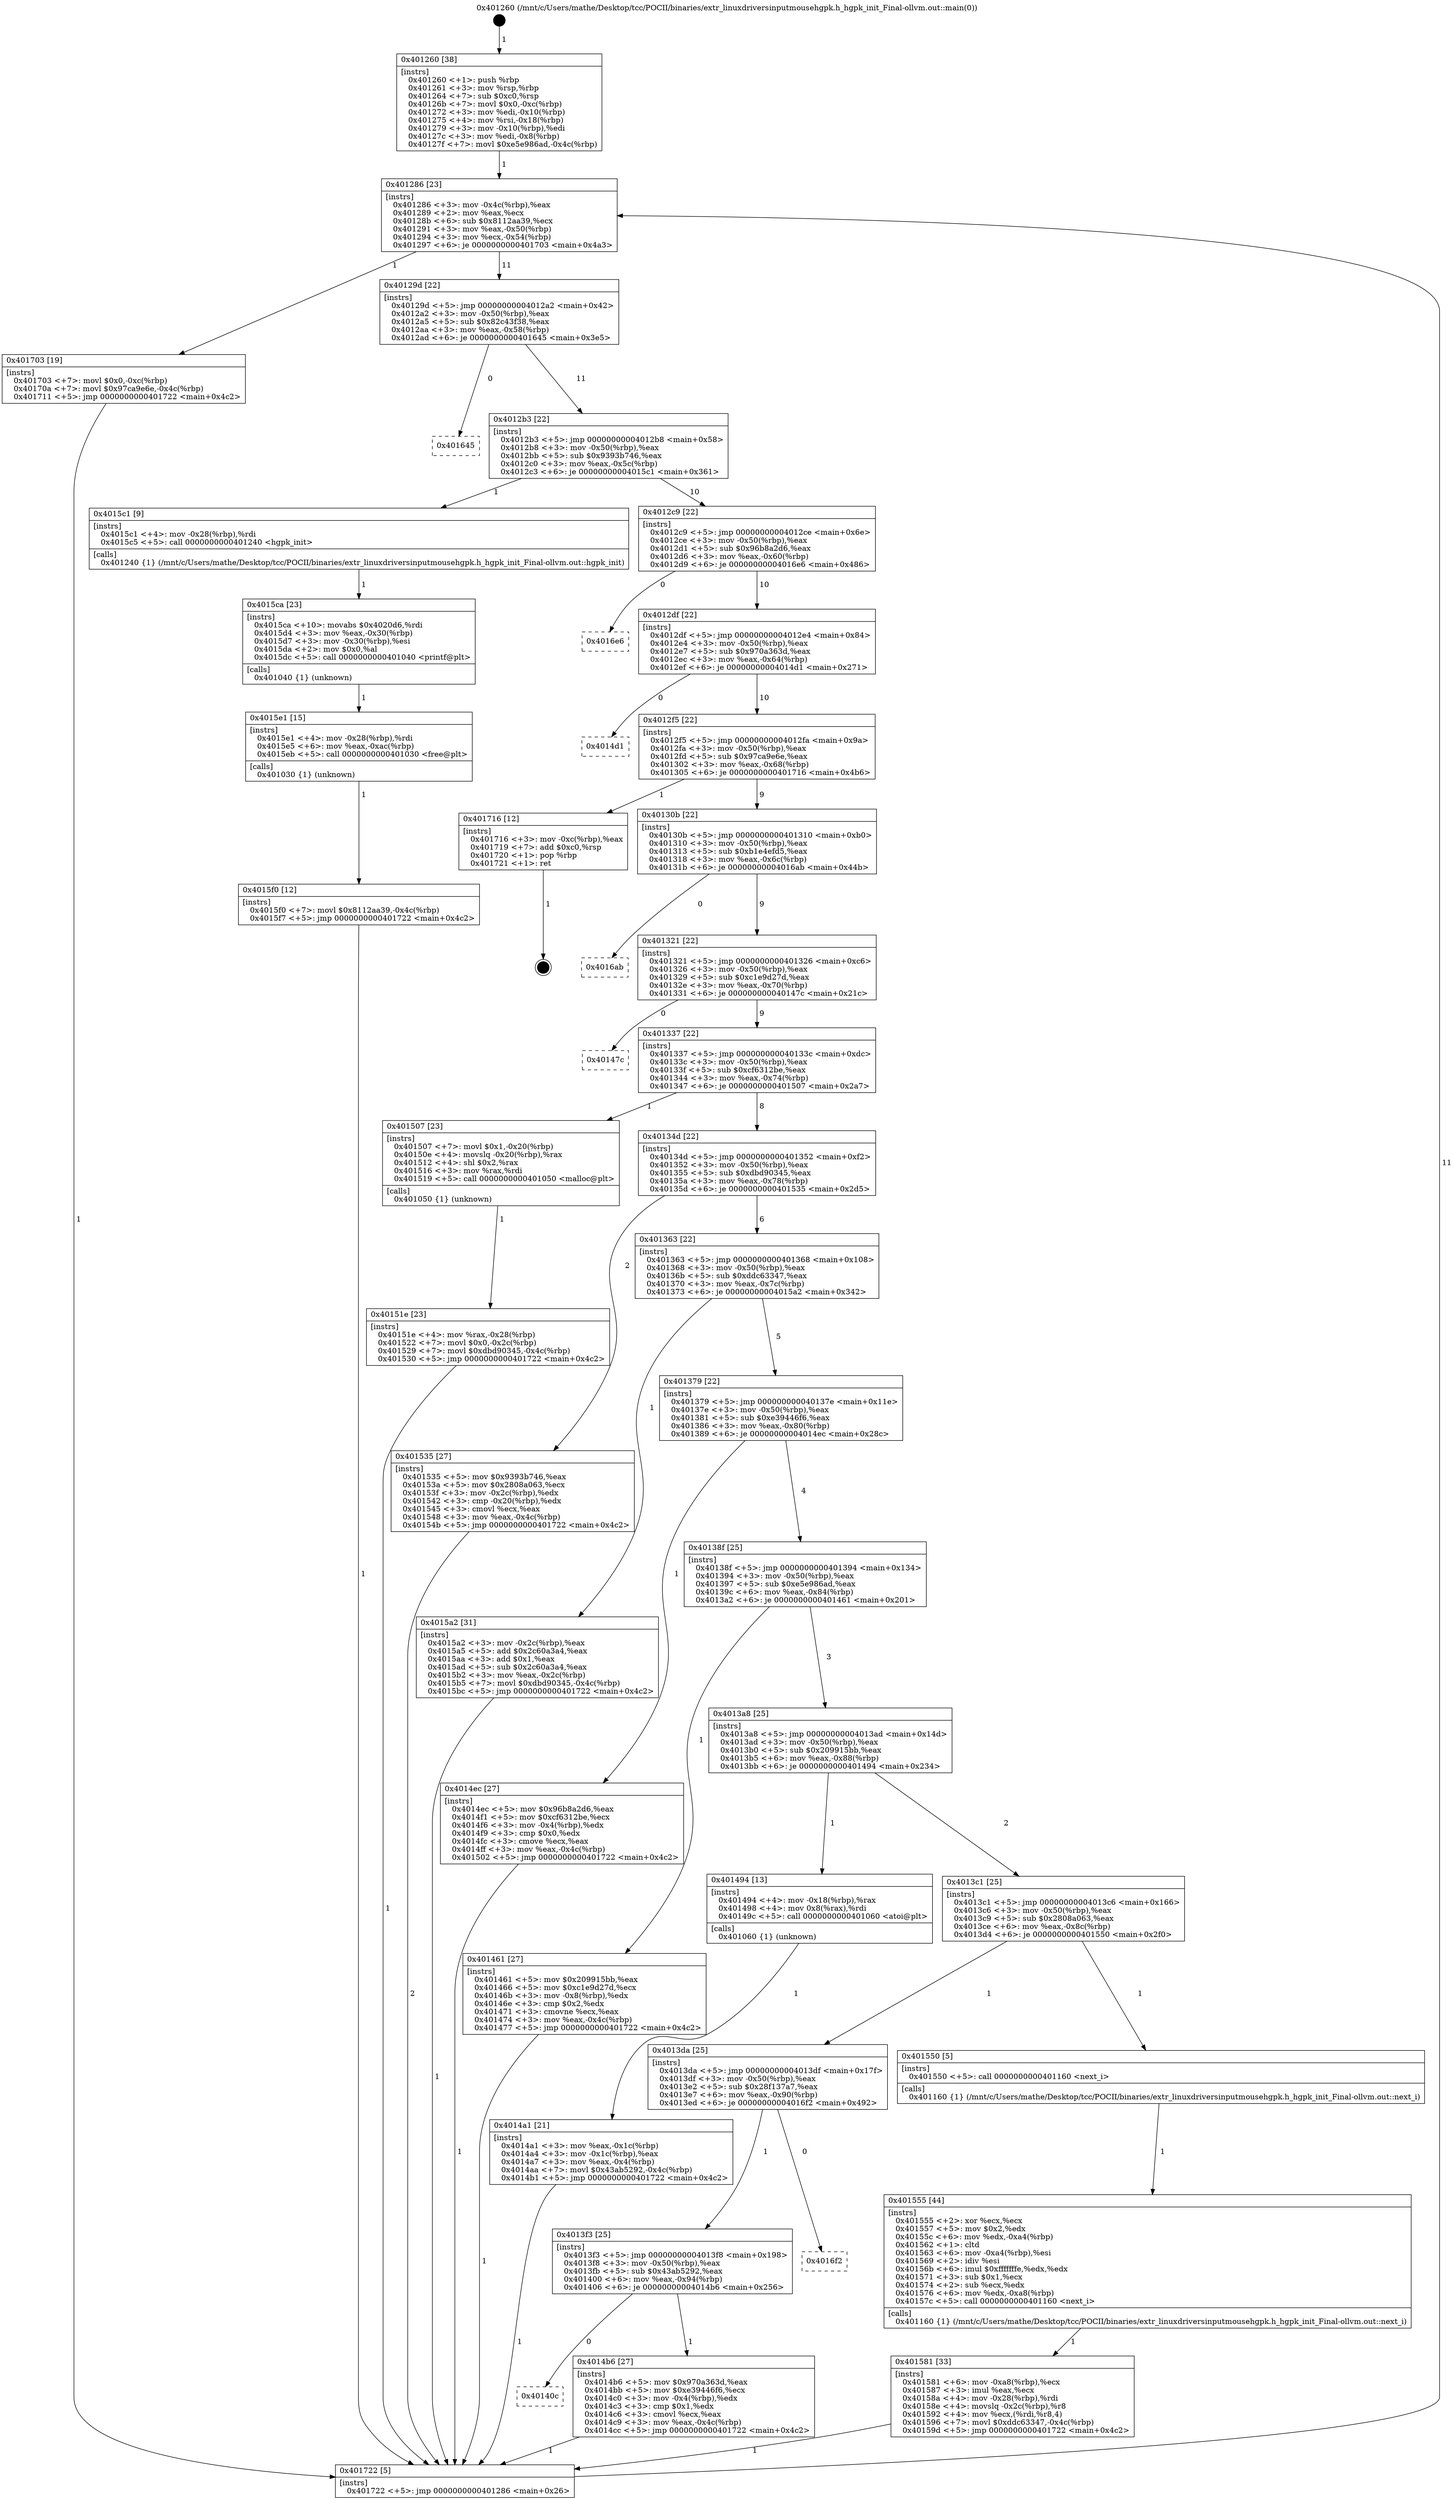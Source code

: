 digraph "0x401260" {
  label = "0x401260 (/mnt/c/Users/mathe/Desktop/tcc/POCII/binaries/extr_linuxdriversinputmousehgpk.h_hgpk_init_Final-ollvm.out::main(0))"
  labelloc = "t"
  node[shape=record]

  Entry [label="",width=0.3,height=0.3,shape=circle,fillcolor=black,style=filled]
  "0x401286" [label="{
     0x401286 [23]\l
     | [instrs]\l
     &nbsp;&nbsp;0x401286 \<+3\>: mov -0x4c(%rbp),%eax\l
     &nbsp;&nbsp;0x401289 \<+2\>: mov %eax,%ecx\l
     &nbsp;&nbsp;0x40128b \<+6\>: sub $0x8112aa39,%ecx\l
     &nbsp;&nbsp;0x401291 \<+3\>: mov %eax,-0x50(%rbp)\l
     &nbsp;&nbsp;0x401294 \<+3\>: mov %ecx,-0x54(%rbp)\l
     &nbsp;&nbsp;0x401297 \<+6\>: je 0000000000401703 \<main+0x4a3\>\l
  }"]
  "0x401703" [label="{
     0x401703 [19]\l
     | [instrs]\l
     &nbsp;&nbsp;0x401703 \<+7\>: movl $0x0,-0xc(%rbp)\l
     &nbsp;&nbsp;0x40170a \<+7\>: movl $0x97ca9e6e,-0x4c(%rbp)\l
     &nbsp;&nbsp;0x401711 \<+5\>: jmp 0000000000401722 \<main+0x4c2\>\l
  }"]
  "0x40129d" [label="{
     0x40129d [22]\l
     | [instrs]\l
     &nbsp;&nbsp;0x40129d \<+5\>: jmp 00000000004012a2 \<main+0x42\>\l
     &nbsp;&nbsp;0x4012a2 \<+3\>: mov -0x50(%rbp),%eax\l
     &nbsp;&nbsp;0x4012a5 \<+5\>: sub $0x82c43f38,%eax\l
     &nbsp;&nbsp;0x4012aa \<+3\>: mov %eax,-0x58(%rbp)\l
     &nbsp;&nbsp;0x4012ad \<+6\>: je 0000000000401645 \<main+0x3e5\>\l
  }"]
  Exit [label="",width=0.3,height=0.3,shape=circle,fillcolor=black,style=filled,peripheries=2]
  "0x401645" [label="{
     0x401645\l
  }", style=dashed]
  "0x4012b3" [label="{
     0x4012b3 [22]\l
     | [instrs]\l
     &nbsp;&nbsp;0x4012b3 \<+5\>: jmp 00000000004012b8 \<main+0x58\>\l
     &nbsp;&nbsp;0x4012b8 \<+3\>: mov -0x50(%rbp),%eax\l
     &nbsp;&nbsp;0x4012bb \<+5\>: sub $0x9393b746,%eax\l
     &nbsp;&nbsp;0x4012c0 \<+3\>: mov %eax,-0x5c(%rbp)\l
     &nbsp;&nbsp;0x4012c3 \<+6\>: je 00000000004015c1 \<main+0x361\>\l
  }"]
  "0x4015f0" [label="{
     0x4015f0 [12]\l
     | [instrs]\l
     &nbsp;&nbsp;0x4015f0 \<+7\>: movl $0x8112aa39,-0x4c(%rbp)\l
     &nbsp;&nbsp;0x4015f7 \<+5\>: jmp 0000000000401722 \<main+0x4c2\>\l
  }"]
  "0x4015c1" [label="{
     0x4015c1 [9]\l
     | [instrs]\l
     &nbsp;&nbsp;0x4015c1 \<+4\>: mov -0x28(%rbp),%rdi\l
     &nbsp;&nbsp;0x4015c5 \<+5\>: call 0000000000401240 \<hgpk_init\>\l
     | [calls]\l
     &nbsp;&nbsp;0x401240 \{1\} (/mnt/c/Users/mathe/Desktop/tcc/POCII/binaries/extr_linuxdriversinputmousehgpk.h_hgpk_init_Final-ollvm.out::hgpk_init)\l
  }"]
  "0x4012c9" [label="{
     0x4012c9 [22]\l
     | [instrs]\l
     &nbsp;&nbsp;0x4012c9 \<+5\>: jmp 00000000004012ce \<main+0x6e\>\l
     &nbsp;&nbsp;0x4012ce \<+3\>: mov -0x50(%rbp),%eax\l
     &nbsp;&nbsp;0x4012d1 \<+5\>: sub $0x96b8a2d6,%eax\l
     &nbsp;&nbsp;0x4012d6 \<+3\>: mov %eax,-0x60(%rbp)\l
     &nbsp;&nbsp;0x4012d9 \<+6\>: je 00000000004016e6 \<main+0x486\>\l
  }"]
  "0x4015e1" [label="{
     0x4015e1 [15]\l
     | [instrs]\l
     &nbsp;&nbsp;0x4015e1 \<+4\>: mov -0x28(%rbp),%rdi\l
     &nbsp;&nbsp;0x4015e5 \<+6\>: mov %eax,-0xac(%rbp)\l
     &nbsp;&nbsp;0x4015eb \<+5\>: call 0000000000401030 \<free@plt\>\l
     | [calls]\l
     &nbsp;&nbsp;0x401030 \{1\} (unknown)\l
  }"]
  "0x4016e6" [label="{
     0x4016e6\l
  }", style=dashed]
  "0x4012df" [label="{
     0x4012df [22]\l
     | [instrs]\l
     &nbsp;&nbsp;0x4012df \<+5\>: jmp 00000000004012e4 \<main+0x84\>\l
     &nbsp;&nbsp;0x4012e4 \<+3\>: mov -0x50(%rbp),%eax\l
     &nbsp;&nbsp;0x4012e7 \<+5\>: sub $0x970a363d,%eax\l
     &nbsp;&nbsp;0x4012ec \<+3\>: mov %eax,-0x64(%rbp)\l
     &nbsp;&nbsp;0x4012ef \<+6\>: je 00000000004014d1 \<main+0x271\>\l
  }"]
  "0x4015ca" [label="{
     0x4015ca [23]\l
     | [instrs]\l
     &nbsp;&nbsp;0x4015ca \<+10\>: movabs $0x4020d6,%rdi\l
     &nbsp;&nbsp;0x4015d4 \<+3\>: mov %eax,-0x30(%rbp)\l
     &nbsp;&nbsp;0x4015d7 \<+3\>: mov -0x30(%rbp),%esi\l
     &nbsp;&nbsp;0x4015da \<+2\>: mov $0x0,%al\l
     &nbsp;&nbsp;0x4015dc \<+5\>: call 0000000000401040 \<printf@plt\>\l
     | [calls]\l
     &nbsp;&nbsp;0x401040 \{1\} (unknown)\l
  }"]
  "0x4014d1" [label="{
     0x4014d1\l
  }", style=dashed]
  "0x4012f5" [label="{
     0x4012f5 [22]\l
     | [instrs]\l
     &nbsp;&nbsp;0x4012f5 \<+5\>: jmp 00000000004012fa \<main+0x9a\>\l
     &nbsp;&nbsp;0x4012fa \<+3\>: mov -0x50(%rbp),%eax\l
     &nbsp;&nbsp;0x4012fd \<+5\>: sub $0x97ca9e6e,%eax\l
     &nbsp;&nbsp;0x401302 \<+3\>: mov %eax,-0x68(%rbp)\l
     &nbsp;&nbsp;0x401305 \<+6\>: je 0000000000401716 \<main+0x4b6\>\l
  }"]
  "0x401581" [label="{
     0x401581 [33]\l
     | [instrs]\l
     &nbsp;&nbsp;0x401581 \<+6\>: mov -0xa8(%rbp),%ecx\l
     &nbsp;&nbsp;0x401587 \<+3\>: imul %eax,%ecx\l
     &nbsp;&nbsp;0x40158a \<+4\>: mov -0x28(%rbp),%rdi\l
     &nbsp;&nbsp;0x40158e \<+4\>: movslq -0x2c(%rbp),%r8\l
     &nbsp;&nbsp;0x401592 \<+4\>: mov %ecx,(%rdi,%r8,4)\l
     &nbsp;&nbsp;0x401596 \<+7\>: movl $0xddc63347,-0x4c(%rbp)\l
     &nbsp;&nbsp;0x40159d \<+5\>: jmp 0000000000401722 \<main+0x4c2\>\l
  }"]
  "0x401716" [label="{
     0x401716 [12]\l
     | [instrs]\l
     &nbsp;&nbsp;0x401716 \<+3\>: mov -0xc(%rbp),%eax\l
     &nbsp;&nbsp;0x401719 \<+7\>: add $0xc0,%rsp\l
     &nbsp;&nbsp;0x401720 \<+1\>: pop %rbp\l
     &nbsp;&nbsp;0x401721 \<+1\>: ret\l
  }"]
  "0x40130b" [label="{
     0x40130b [22]\l
     | [instrs]\l
     &nbsp;&nbsp;0x40130b \<+5\>: jmp 0000000000401310 \<main+0xb0\>\l
     &nbsp;&nbsp;0x401310 \<+3\>: mov -0x50(%rbp),%eax\l
     &nbsp;&nbsp;0x401313 \<+5\>: sub $0xb1e4efd5,%eax\l
     &nbsp;&nbsp;0x401318 \<+3\>: mov %eax,-0x6c(%rbp)\l
     &nbsp;&nbsp;0x40131b \<+6\>: je 00000000004016ab \<main+0x44b\>\l
  }"]
  "0x401555" [label="{
     0x401555 [44]\l
     | [instrs]\l
     &nbsp;&nbsp;0x401555 \<+2\>: xor %ecx,%ecx\l
     &nbsp;&nbsp;0x401557 \<+5\>: mov $0x2,%edx\l
     &nbsp;&nbsp;0x40155c \<+6\>: mov %edx,-0xa4(%rbp)\l
     &nbsp;&nbsp;0x401562 \<+1\>: cltd\l
     &nbsp;&nbsp;0x401563 \<+6\>: mov -0xa4(%rbp),%esi\l
     &nbsp;&nbsp;0x401569 \<+2\>: idiv %esi\l
     &nbsp;&nbsp;0x40156b \<+6\>: imul $0xfffffffe,%edx,%edx\l
     &nbsp;&nbsp;0x401571 \<+3\>: sub $0x1,%ecx\l
     &nbsp;&nbsp;0x401574 \<+2\>: sub %ecx,%edx\l
     &nbsp;&nbsp;0x401576 \<+6\>: mov %edx,-0xa8(%rbp)\l
     &nbsp;&nbsp;0x40157c \<+5\>: call 0000000000401160 \<next_i\>\l
     | [calls]\l
     &nbsp;&nbsp;0x401160 \{1\} (/mnt/c/Users/mathe/Desktop/tcc/POCII/binaries/extr_linuxdriversinputmousehgpk.h_hgpk_init_Final-ollvm.out::next_i)\l
  }"]
  "0x4016ab" [label="{
     0x4016ab\l
  }", style=dashed]
  "0x401321" [label="{
     0x401321 [22]\l
     | [instrs]\l
     &nbsp;&nbsp;0x401321 \<+5\>: jmp 0000000000401326 \<main+0xc6\>\l
     &nbsp;&nbsp;0x401326 \<+3\>: mov -0x50(%rbp),%eax\l
     &nbsp;&nbsp;0x401329 \<+5\>: sub $0xc1e9d27d,%eax\l
     &nbsp;&nbsp;0x40132e \<+3\>: mov %eax,-0x70(%rbp)\l
     &nbsp;&nbsp;0x401331 \<+6\>: je 000000000040147c \<main+0x21c\>\l
  }"]
  "0x40151e" [label="{
     0x40151e [23]\l
     | [instrs]\l
     &nbsp;&nbsp;0x40151e \<+4\>: mov %rax,-0x28(%rbp)\l
     &nbsp;&nbsp;0x401522 \<+7\>: movl $0x0,-0x2c(%rbp)\l
     &nbsp;&nbsp;0x401529 \<+7\>: movl $0xdbd90345,-0x4c(%rbp)\l
     &nbsp;&nbsp;0x401530 \<+5\>: jmp 0000000000401722 \<main+0x4c2\>\l
  }"]
  "0x40147c" [label="{
     0x40147c\l
  }", style=dashed]
  "0x401337" [label="{
     0x401337 [22]\l
     | [instrs]\l
     &nbsp;&nbsp;0x401337 \<+5\>: jmp 000000000040133c \<main+0xdc\>\l
     &nbsp;&nbsp;0x40133c \<+3\>: mov -0x50(%rbp),%eax\l
     &nbsp;&nbsp;0x40133f \<+5\>: sub $0xcf6312be,%eax\l
     &nbsp;&nbsp;0x401344 \<+3\>: mov %eax,-0x74(%rbp)\l
     &nbsp;&nbsp;0x401347 \<+6\>: je 0000000000401507 \<main+0x2a7\>\l
  }"]
  "0x40140c" [label="{
     0x40140c\l
  }", style=dashed]
  "0x401507" [label="{
     0x401507 [23]\l
     | [instrs]\l
     &nbsp;&nbsp;0x401507 \<+7\>: movl $0x1,-0x20(%rbp)\l
     &nbsp;&nbsp;0x40150e \<+4\>: movslq -0x20(%rbp),%rax\l
     &nbsp;&nbsp;0x401512 \<+4\>: shl $0x2,%rax\l
     &nbsp;&nbsp;0x401516 \<+3\>: mov %rax,%rdi\l
     &nbsp;&nbsp;0x401519 \<+5\>: call 0000000000401050 \<malloc@plt\>\l
     | [calls]\l
     &nbsp;&nbsp;0x401050 \{1\} (unknown)\l
  }"]
  "0x40134d" [label="{
     0x40134d [22]\l
     | [instrs]\l
     &nbsp;&nbsp;0x40134d \<+5\>: jmp 0000000000401352 \<main+0xf2\>\l
     &nbsp;&nbsp;0x401352 \<+3\>: mov -0x50(%rbp),%eax\l
     &nbsp;&nbsp;0x401355 \<+5\>: sub $0xdbd90345,%eax\l
     &nbsp;&nbsp;0x40135a \<+3\>: mov %eax,-0x78(%rbp)\l
     &nbsp;&nbsp;0x40135d \<+6\>: je 0000000000401535 \<main+0x2d5\>\l
  }"]
  "0x4014b6" [label="{
     0x4014b6 [27]\l
     | [instrs]\l
     &nbsp;&nbsp;0x4014b6 \<+5\>: mov $0x970a363d,%eax\l
     &nbsp;&nbsp;0x4014bb \<+5\>: mov $0xe39446f6,%ecx\l
     &nbsp;&nbsp;0x4014c0 \<+3\>: mov -0x4(%rbp),%edx\l
     &nbsp;&nbsp;0x4014c3 \<+3\>: cmp $0x1,%edx\l
     &nbsp;&nbsp;0x4014c6 \<+3\>: cmovl %ecx,%eax\l
     &nbsp;&nbsp;0x4014c9 \<+3\>: mov %eax,-0x4c(%rbp)\l
     &nbsp;&nbsp;0x4014cc \<+5\>: jmp 0000000000401722 \<main+0x4c2\>\l
  }"]
  "0x401535" [label="{
     0x401535 [27]\l
     | [instrs]\l
     &nbsp;&nbsp;0x401535 \<+5\>: mov $0x9393b746,%eax\l
     &nbsp;&nbsp;0x40153a \<+5\>: mov $0x2808a063,%ecx\l
     &nbsp;&nbsp;0x40153f \<+3\>: mov -0x2c(%rbp),%edx\l
     &nbsp;&nbsp;0x401542 \<+3\>: cmp -0x20(%rbp),%edx\l
     &nbsp;&nbsp;0x401545 \<+3\>: cmovl %ecx,%eax\l
     &nbsp;&nbsp;0x401548 \<+3\>: mov %eax,-0x4c(%rbp)\l
     &nbsp;&nbsp;0x40154b \<+5\>: jmp 0000000000401722 \<main+0x4c2\>\l
  }"]
  "0x401363" [label="{
     0x401363 [22]\l
     | [instrs]\l
     &nbsp;&nbsp;0x401363 \<+5\>: jmp 0000000000401368 \<main+0x108\>\l
     &nbsp;&nbsp;0x401368 \<+3\>: mov -0x50(%rbp),%eax\l
     &nbsp;&nbsp;0x40136b \<+5\>: sub $0xddc63347,%eax\l
     &nbsp;&nbsp;0x401370 \<+3\>: mov %eax,-0x7c(%rbp)\l
     &nbsp;&nbsp;0x401373 \<+6\>: je 00000000004015a2 \<main+0x342\>\l
  }"]
  "0x4013f3" [label="{
     0x4013f3 [25]\l
     | [instrs]\l
     &nbsp;&nbsp;0x4013f3 \<+5\>: jmp 00000000004013f8 \<main+0x198\>\l
     &nbsp;&nbsp;0x4013f8 \<+3\>: mov -0x50(%rbp),%eax\l
     &nbsp;&nbsp;0x4013fb \<+5\>: sub $0x43ab5292,%eax\l
     &nbsp;&nbsp;0x401400 \<+6\>: mov %eax,-0x94(%rbp)\l
     &nbsp;&nbsp;0x401406 \<+6\>: je 00000000004014b6 \<main+0x256\>\l
  }"]
  "0x4015a2" [label="{
     0x4015a2 [31]\l
     | [instrs]\l
     &nbsp;&nbsp;0x4015a2 \<+3\>: mov -0x2c(%rbp),%eax\l
     &nbsp;&nbsp;0x4015a5 \<+5\>: add $0x2c60a3a4,%eax\l
     &nbsp;&nbsp;0x4015aa \<+3\>: add $0x1,%eax\l
     &nbsp;&nbsp;0x4015ad \<+5\>: sub $0x2c60a3a4,%eax\l
     &nbsp;&nbsp;0x4015b2 \<+3\>: mov %eax,-0x2c(%rbp)\l
     &nbsp;&nbsp;0x4015b5 \<+7\>: movl $0xdbd90345,-0x4c(%rbp)\l
     &nbsp;&nbsp;0x4015bc \<+5\>: jmp 0000000000401722 \<main+0x4c2\>\l
  }"]
  "0x401379" [label="{
     0x401379 [22]\l
     | [instrs]\l
     &nbsp;&nbsp;0x401379 \<+5\>: jmp 000000000040137e \<main+0x11e\>\l
     &nbsp;&nbsp;0x40137e \<+3\>: mov -0x50(%rbp),%eax\l
     &nbsp;&nbsp;0x401381 \<+5\>: sub $0xe39446f6,%eax\l
     &nbsp;&nbsp;0x401386 \<+3\>: mov %eax,-0x80(%rbp)\l
     &nbsp;&nbsp;0x401389 \<+6\>: je 00000000004014ec \<main+0x28c\>\l
  }"]
  "0x4016f2" [label="{
     0x4016f2\l
  }", style=dashed]
  "0x4014ec" [label="{
     0x4014ec [27]\l
     | [instrs]\l
     &nbsp;&nbsp;0x4014ec \<+5\>: mov $0x96b8a2d6,%eax\l
     &nbsp;&nbsp;0x4014f1 \<+5\>: mov $0xcf6312be,%ecx\l
     &nbsp;&nbsp;0x4014f6 \<+3\>: mov -0x4(%rbp),%edx\l
     &nbsp;&nbsp;0x4014f9 \<+3\>: cmp $0x0,%edx\l
     &nbsp;&nbsp;0x4014fc \<+3\>: cmove %ecx,%eax\l
     &nbsp;&nbsp;0x4014ff \<+3\>: mov %eax,-0x4c(%rbp)\l
     &nbsp;&nbsp;0x401502 \<+5\>: jmp 0000000000401722 \<main+0x4c2\>\l
  }"]
  "0x40138f" [label="{
     0x40138f [25]\l
     | [instrs]\l
     &nbsp;&nbsp;0x40138f \<+5\>: jmp 0000000000401394 \<main+0x134\>\l
     &nbsp;&nbsp;0x401394 \<+3\>: mov -0x50(%rbp),%eax\l
     &nbsp;&nbsp;0x401397 \<+5\>: sub $0xe5e986ad,%eax\l
     &nbsp;&nbsp;0x40139c \<+6\>: mov %eax,-0x84(%rbp)\l
     &nbsp;&nbsp;0x4013a2 \<+6\>: je 0000000000401461 \<main+0x201\>\l
  }"]
  "0x4013da" [label="{
     0x4013da [25]\l
     | [instrs]\l
     &nbsp;&nbsp;0x4013da \<+5\>: jmp 00000000004013df \<main+0x17f\>\l
     &nbsp;&nbsp;0x4013df \<+3\>: mov -0x50(%rbp),%eax\l
     &nbsp;&nbsp;0x4013e2 \<+5\>: sub $0x28f137a7,%eax\l
     &nbsp;&nbsp;0x4013e7 \<+6\>: mov %eax,-0x90(%rbp)\l
     &nbsp;&nbsp;0x4013ed \<+6\>: je 00000000004016f2 \<main+0x492\>\l
  }"]
  "0x401461" [label="{
     0x401461 [27]\l
     | [instrs]\l
     &nbsp;&nbsp;0x401461 \<+5\>: mov $0x209915bb,%eax\l
     &nbsp;&nbsp;0x401466 \<+5\>: mov $0xc1e9d27d,%ecx\l
     &nbsp;&nbsp;0x40146b \<+3\>: mov -0x8(%rbp),%edx\l
     &nbsp;&nbsp;0x40146e \<+3\>: cmp $0x2,%edx\l
     &nbsp;&nbsp;0x401471 \<+3\>: cmovne %ecx,%eax\l
     &nbsp;&nbsp;0x401474 \<+3\>: mov %eax,-0x4c(%rbp)\l
     &nbsp;&nbsp;0x401477 \<+5\>: jmp 0000000000401722 \<main+0x4c2\>\l
  }"]
  "0x4013a8" [label="{
     0x4013a8 [25]\l
     | [instrs]\l
     &nbsp;&nbsp;0x4013a8 \<+5\>: jmp 00000000004013ad \<main+0x14d\>\l
     &nbsp;&nbsp;0x4013ad \<+3\>: mov -0x50(%rbp),%eax\l
     &nbsp;&nbsp;0x4013b0 \<+5\>: sub $0x209915bb,%eax\l
     &nbsp;&nbsp;0x4013b5 \<+6\>: mov %eax,-0x88(%rbp)\l
     &nbsp;&nbsp;0x4013bb \<+6\>: je 0000000000401494 \<main+0x234\>\l
  }"]
  "0x401722" [label="{
     0x401722 [5]\l
     | [instrs]\l
     &nbsp;&nbsp;0x401722 \<+5\>: jmp 0000000000401286 \<main+0x26\>\l
  }"]
  "0x401260" [label="{
     0x401260 [38]\l
     | [instrs]\l
     &nbsp;&nbsp;0x401260 \<+1\>: push %rbp\l
     &nbsp;&nbsp;0x401261 \<+3\>: mov %rsp,%rbp\l
     &nbsp;&nbsp;0x401264 \<+7\>: sub $0xc0,%rsp\l
     &nbsp;&nbsp;0x40126b \<+7\>: movl $0x0,-0xc(%rbp)\l
     &nbsp;&nbsp;0x401272 \<+3\>: mov %edi,-0x10(%rbp)\l
     &nbsp;&nbsp;0x401275 \<+4\>: mov %rsi,-0x18(%rbp)\l
     &nbsp;&nbsp;0x401279 \<+3\>: mov -0x10(%rbp),%edi\l
     &nbsp;&nbsp;0x40127c \<+3\>: mov %edi,-0x8(%rbp)\l
     &nbsp;&nbsp;0x40127f \<+7\>: movl $0xe5e986ad,-0x4c(%rbp)\l
  }"]
  "0x401550" [label="{
     0x401550 [5]\l
     | [instrs]\l
     &nbsp;&nbsp;0x401550 \<+5\>: call 0000000000401160 \<next_i\>\l
     | [calls]\l
     &nbsp;&nbsp;0x401160 \{1\} (/mnt/c/Users/mathe/Desktop/tcc/POCII/binaries/extr_linuxdriversinputmousehgpk.h_hgpk_init_Final-ollvm.out::next_i)\l
  }"]
  "0x401494" [label="{
     0x401494 [13]\l
     | [instrs]\l
     &nbsp;&nbsp;0x401494 \<+4\>: mov -0x18(%rbp),%rax\l
     &nbsp;&nbsp;0x401498 \<+4\>: mov 0x8(%rax),%rdi\l
     &nbsp;&nbsp;0x40149c \<+5\>: call 0000000000401060 \<atoi@plt\>\l
     | [calls]\l
     &nbsp;&nbsp;0x401060 \{1\} (unknown)\l
  }"]
  "0x4013c1" [label="{
     0x4013c1 [25]\l
     | [instrs]\l
     &nbsp;&nbsp;0x4013c1 \<+5\>: jmp 00000000004013c6 \<main+0x166\>\l
     &nbsp;&nbsp;0x4013c6 \<+3\>: mov -0x50(%rbp),%eax\l
     &nbsp;&nbsp;0x4013c9 \<+5\>: sub $0x2808a063,%eax\l
     &nbsp;&nbsp;0x4013ce \<+6\>: mov %eax,-0x8c(%rbp)\l
     &nbsp;&nbsp;0x4013d4 \<+6\>: je 0000000000401550 \<main+0x2f0\>\l
  }"]
  "0x4014a1" [label="{
     0x4014a1 [21]\l
     | [instrs]\l
     &nbsp;&nbsp;0x4014a1 \<+3\>: mov %eax,-0x1c(%rbp)\l
     &nbsp;&nbsp;0x4014a4 \<+3\>: mov -0x1c(%rbp),%eax\l
     &nbsp;&nbsp;0x4014a7 \<+3\>: mov %eax,-0x4(%rbp)\l
     &nbsp;&nbsp;0x4014aa \<+7\>: movl $0x43ab5292,-0x4c(%rbp)\l
     &nbsp;&nbsp;0x4014b1 \<+5\>: jmp 0000000000401722 \<main+0x4c2\>\l
  }"]
  Entry -> "0x401260" [label=" 1"]
  "0x401286" -> "0x401703" [label=" 1"]
  "0x401286" -> "0x40129d" [label=" 11"]
  "0x401716" -> Exit [label=" 1"]
  "0x40129d" -> "0x401645" [label=" 0"]
  "0x40129d" -> "0x4012b3" [label=" 11"]
  "0x401703" -> "0x401722" [label=" 1"]
  "0x4012b3" -> "0x4015c1" [label=" 1"]
  "0x4012b3" -> "0x4012c9" [label=" 10"]
  "0x4015f0" -> "0x401722" [label=" 1"]
  "0x4012c9" -> "0x4016e6" [label=" 0"]
  "0x4012c9" -> "0x4012df" [label=" 10"]
  "0x4015e1" -> "0x4015f0" [label=" 1"]
  "0x4012df" -> "0x4014d1" [label=" 0"]
  "0x4012df" -> "0x4012f5" [label=" 10"]
  "0x4015ca" -> "0x4015e1" [label=" 1"]
  "0x4012f5" -> "0x401716" [label=" 1"]
  "0x4012f5" -> "0x40130b" [label=" 9"]
  "0x4015c1" -> "0x4015ca" [label=" 1"]
  "0x40130b" -> "0x4016ab" [label=" 0"]
  "0x40130b" -> "0x401321" [label=" 9"]
  "0x4015a2" -> "0x401722" [label=" 1"]
  "0x401321" -> "0x40147c" [label=" 0"]
  "0x401321" -> "0x401337" [label=" 9"]
  "0x401581" -> "0x401722" [label=" 1"]
  "0x401337" -> "0x401507" [label=" 1"]
  "0x401337" -> "0x40134d" [label=" 8"]
  "0x401555" -> "0x401581" [label=" 1"]
  "0x40134d" -> "0x401535" [label=" 2"]
  "0x40134d" -> "0x401363" [label=" 6"]
  "0x401550" -> "0x401555" [label=" 1"]
  "0x401363" -> "0x4015a2" [label=" 1"]
  "0x401363" -> "0x401379" [label=" 5"]
  "0x40151e" -> "0x401722" [label=" 1"]
  "0x401379" -> "0x4014ec" [label=" 1"]
  "0x401379" -> "0x40138f" [label=" 4"]
  "0x401507" -> "0x40151e" [label=" 1"]
  "0x40138f" -> "0x401461" [label=" 1"]
  "0x40138f" -> "0x4013a8" [label=" 3"]
  "0x401461" -> "0x401722" [label=" 1"]
  "0x401260" -> "0x401286" [label=" 1"]
  "0x401722" -> "0x401286" [label=" 11"]
  "0x4014b6" -> "0x401722" [label=" 1"]
  "0x4013a8" -> "0x401494" [label=" 1"]
  "0x4013a8" -> "0x4013c1" [label=" 2"]
  "0x401494" -> "0x4014a1" [label=" 1"]
  "0x4014a1" -> "0x401722" [label=" 1"]
  "0x4013f3" -> "0x40140c" [label=" 0"]
  "0x4013c1" -> "0x401550" [label=" 1"]
  "0x4013c1" -> "0x4013da" [label=" 1"]
  "0x4014ec" -> "0x401722" [label=" 1"]
  "0x4013da" -> "0x4016f2" [label=" 0"]
  "0x4013da" -> "0x4013f3" [label=" 1"]
  "0x401535" -> "0x401722" [label=" 2"]
  "0x4013f3" -> "0x4014b6" [label=" 1"]
}
